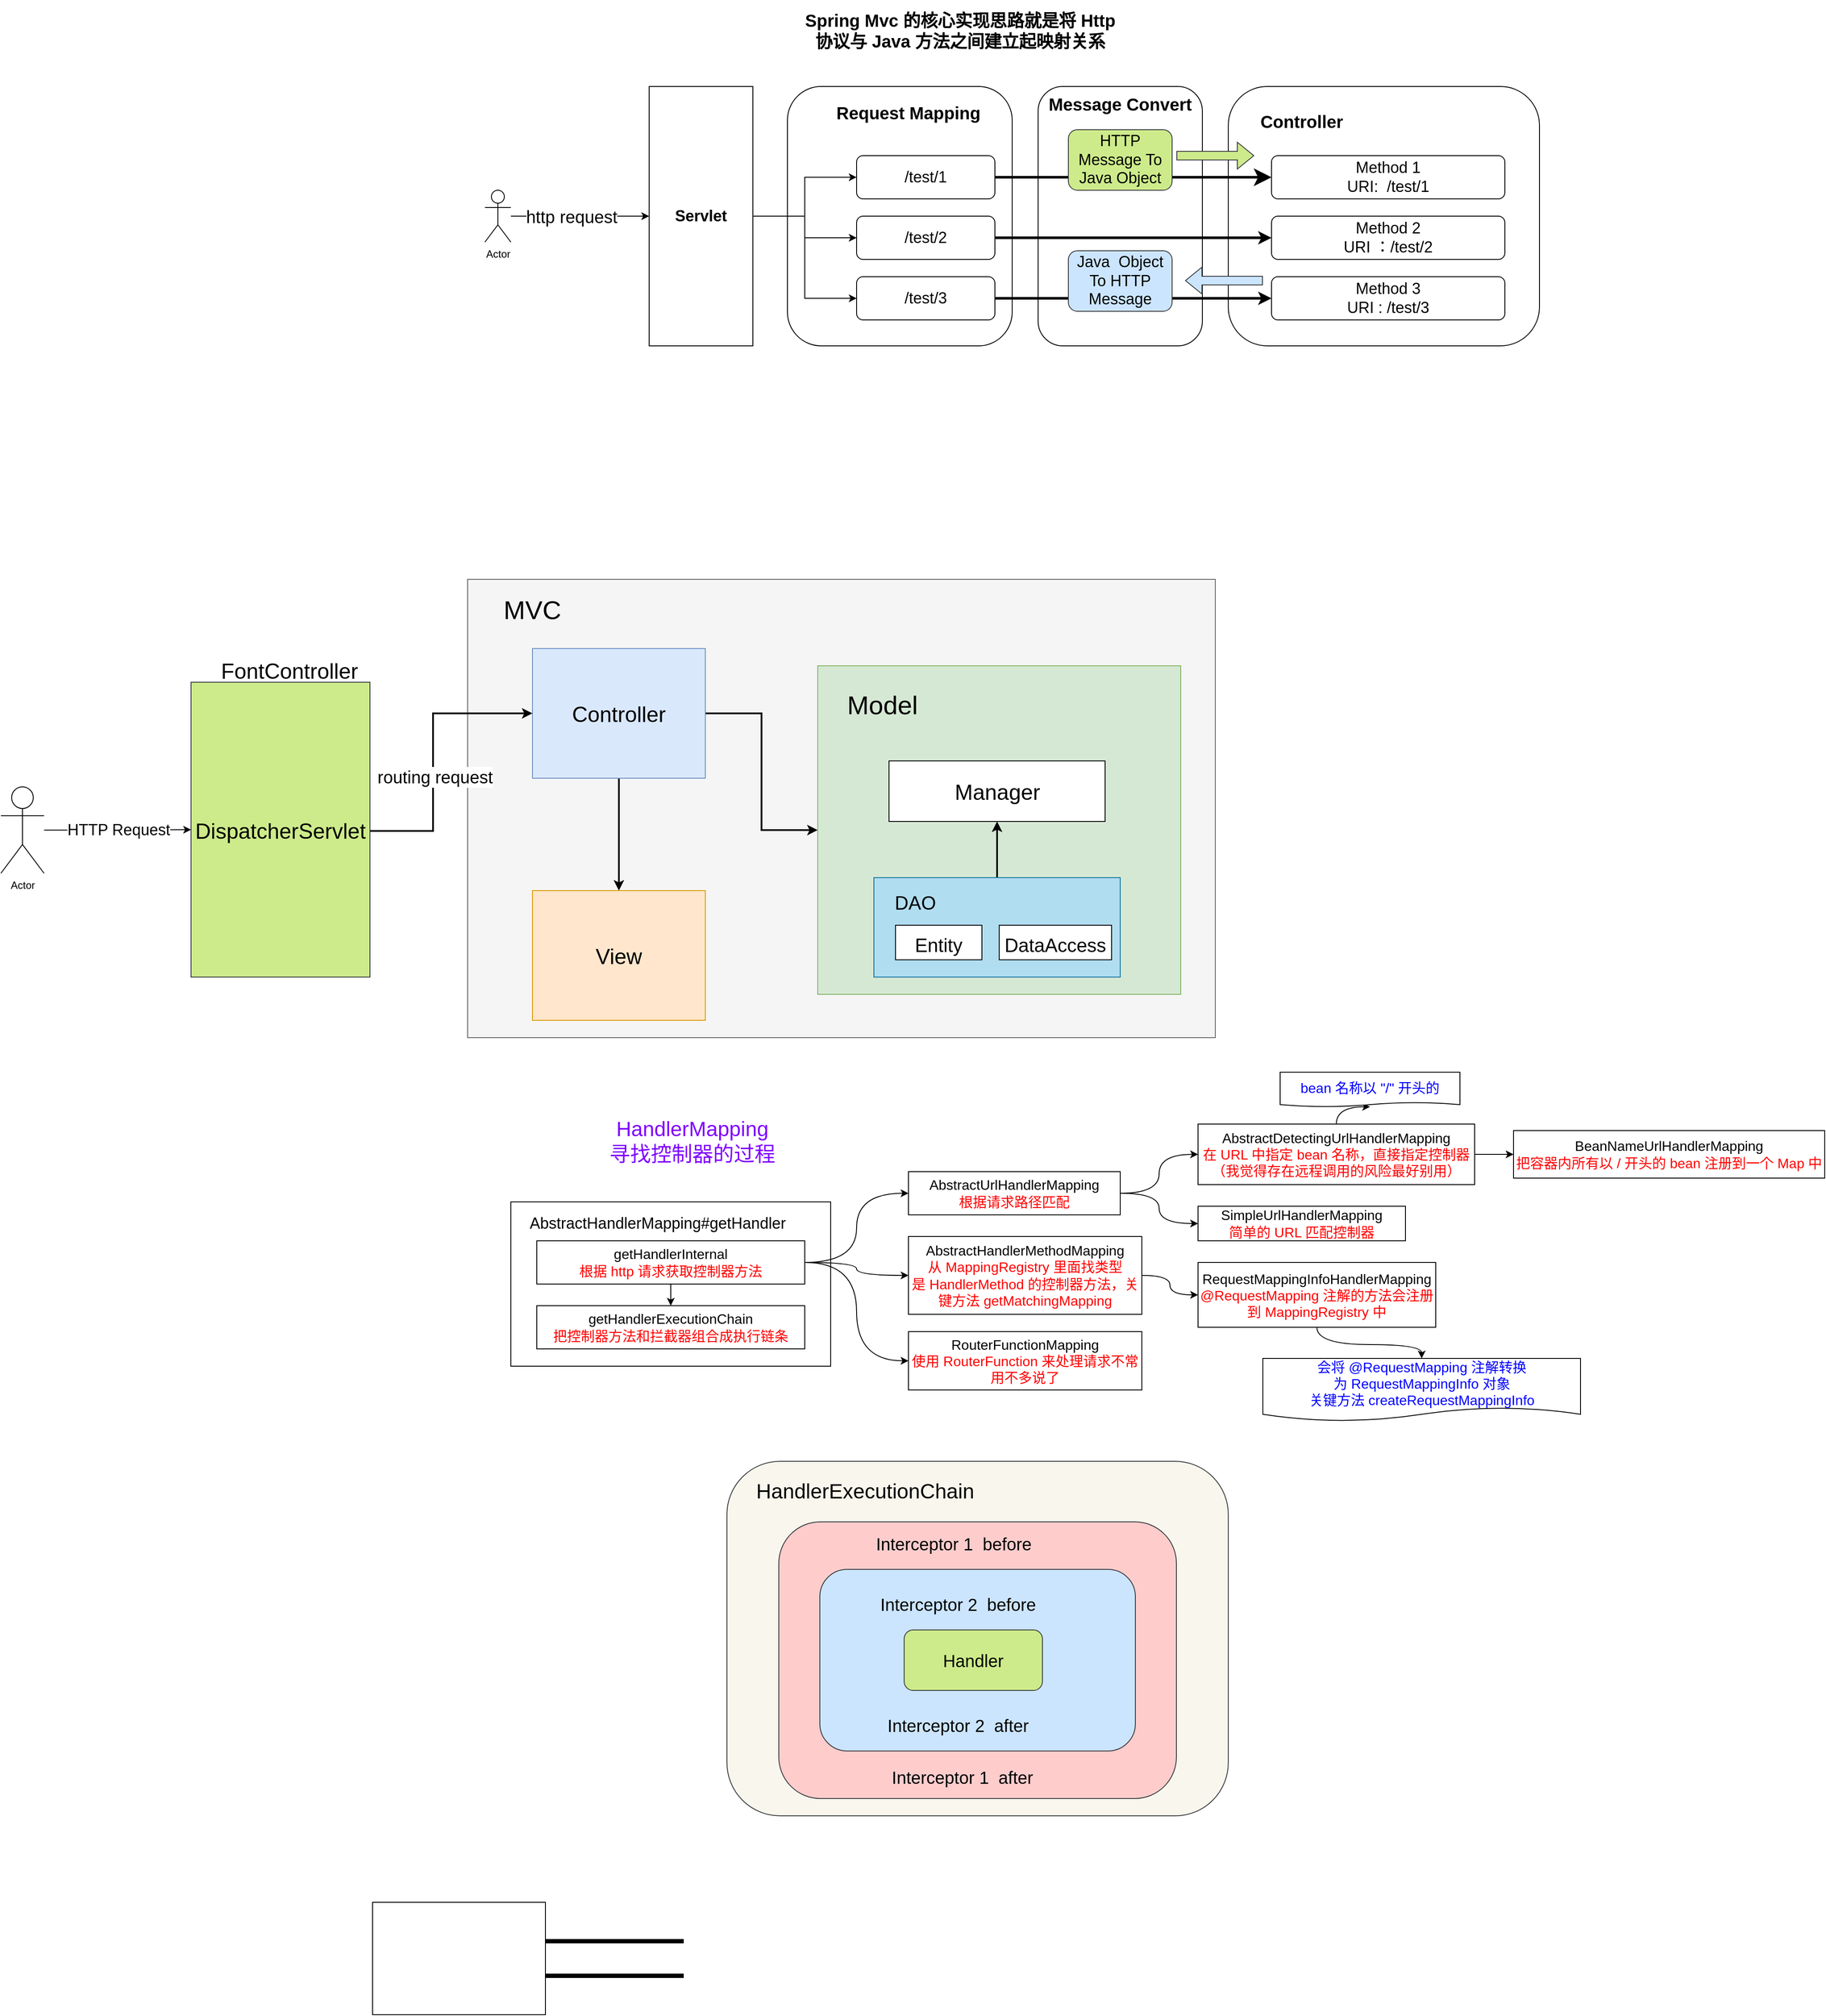<mxfile version="22.0.4" type="github">
  <diagram name="第 1 页" id="0abql_iOvC0QdY2ZX0is">
    <mxGraphModel dx="1841" dy="525" grid="1" gridSize="10" guides="1" tooltips="1" connect="1" arrows="1" fold="1" page="1" pageScale="1" pageWidth="827" pageHeight="1169" math="0" shadow="0">
      <root>
        <mxCell id="0" />
        <mxCell id="1" parent="0" />
        <mxCell id="Q98ZkcQ8B9xDj1xsU-A5-8" value="" style="rounded=1;whiteSpace=wrap;html=1;fillColor=#f9f7ed;strokeColor=#36393d;" parent="1" vertex="1">
          <mxGeometry x="50" y="1800" width="580" height="410" as="geometry" />
        </mxCell>
        <mxCell id="10Tzt0Tq10bFXuyb6pFD-25" value="" style="rounded=1;whiteSpace=wrap;html=1;" parent="1" vertex="1">
          <mxGeometry x="410" y="210" width="190" height="300" as="geometry" />
        </mxCell>
        <mxCell id="10Tzt0Tq10bFXuyb6pFD-18" value="" style="rounded=1;whiteSpace=wrap;html=1;" parent="1" vertex="1">
          <mxGeometry x="120" y="210" width="260" height="300" as="geometry" />
        </mxCell>
        <mxCell id="10Tzt0Tq10bFXuyb6pFD-2" value="" style="rounded=1;whiteSpace=wrap;html=1;" parent="1" vertex="1">
          <mxGeometry x="630" y="210" width="360" height="300" as="geometry" />
        </mxCell>
        <mxCell id="10Tzt0Tq10bFXuyb6pFD-3" value="&lt;font style=&quot;font-size: 20px;&quot;&gt;&lt;b style=&quot;&quot;&gt;Controller&lt;/b&gt;&lt;/font&gt;" style="text;html=1;strokeColor=none;fillColor=none;align=center;verticalAlign=middle;whiteSpace=wrap;rounded=0;" parent="1" vertex="1">
          <mxGeometry x="670" y="230" width="90" height="40" as="geometry" />
        </mxCell>
        <mxCell id="10Tzt0Tq10bFXuyb6pFD-4" value="&lt;font style=&quot;font-size: 18px;&quot;&gt;Method 1&lt;br&gt;URI:&amp;nbsp; /test/1&lt;br&gt;&lt;/font&gt;" style="rounded=1;whiteSpace=wrap;html=1;" parent="1" vertex="1">
          <mxGeometry x="680" y="290" width="270" height="50" as="geometry" />
        </mxCell>
        <mxCell id="10Tzt0Tq10bFXuyb6pFD-5" value="&lt;font style=&quot;font-size: 18px;&quot;&gt;Method 2&lt;br&gt;URI ：/test/2&lt;br&gt;&lt;/font&gt;" style="rounded=1;whiteSpace=wrap;html=1;" parent="1" vertex="1">
          <mxGeometry x="680" y="360" width="270" height="50" as="geometry" />
        </mxCell>
        <mxCell id="10Tzt0Tq10bFXuyb6pFD-6" value="&lt;font style=&quot;font-size: 18px;&quot;&gt;Method 3&lt;br&gt;URI : /test/3&lt;br&gt;&lt;/font&gt;" style="rounded=1;whiteSpace=wrap;html=1;" parent="1" vertex="1">
          <mxGeometry x="680" y="430" width="270" height="50" as="geometry" />
        </mxCell>
        <mxCell id="10Tzt0Tq10bFXuyb6pFD-12" style="edgeStyle=orthogonalEdgeStyle;rounded=0;orthogonalLoop=1;jettySize=auto;html=1;" parent="1" source="10Tzt0Tq10bFXuyb6pFD-7" target="10Tzt0Tq10bFXuyb6pFD-9" edge="1">
          <mxGeometry relative="1" as="geometry" />
        </mxCell>
        <mxCell id="10Tzt0Tq10bFXuyb6pFD-14" style="edgeStyle=orthogonalEdgeStyle;rounded=0;orthogonalLoop=1;jettySize=auto;html=1;" parent="1" source="10Tzt0Tq10bFXuyb6pFD-7" target="10Tzt0Tq10bFXuyb6pFD-10" edge="1">
          <mxGeometry relative="1" as="geometry" />
        </mxCell>
        <mxCell id="10Tzt0Tq10bFXuyb6pFD-16" style="edgeStyle=orthogonalEdgeStyle;rounded=0;orthogonalLoop=1;jettySize=auto;html=1;entryX=0;entryY=0.5;entryDx=0;entryDy=0;" parent="1" source="10Tzt0Tq10bFXuyb6pFD-7" target="10Tzt0Tq10bFXuyb6pFD-11" edge="1">
          <mxGeometry relative="1" as="geometry" />
        </mxCell>
        <mxCell id="10Tzt0Tq10bFXuyb6pFD-7" value="&lt;font style=&quot;font-size: 18px;&quot;&gt;&lt;b&gt;Servlet&lt;/b&gt;&lt;/font&gt;" style="rounded=0;whiteSpace=wrap;html=1;" parent="1" vertex="1">
          <mxGeometry x="-40" y="210" width="120" height="300" as="geometry" />
        </mxCell>
        <mxCell id="10Tzt0Tq10bFXuyb6pFD-13" style="edgeStyle=orthogonalEdgeStyle;rounded=0;orthogonalLoop=1;jettySize=auto;html=1;endSize=11;strokeWidth=3;" parent="1" source="10Tzt0Tq10bFXuyb6pFD-9" target="10Tzt0Tq10bFXuyb6pFD-4" edge="1">
          <mxGeometry relative="1" as="geometry" />
        </mxCell>
        <mxCell id="10Tzt0Tq10bFXuyb6pFD-9" value="&lt;font style=&quot;font-size: 18px;&quot;&gt;/test/1&lt;/font&gt;" style="rounded=1;whiteSpace=wrap;html=1;" parent="1" vertex="1">
          <mxGeometry x="200" y="290" width="160" height="50" as="geometry" />
        </mxCell>
        <mxCell id="10Tzt0Tq10bFXuyb6pFD-15" style="edgeStyle=orthogonalEdgeStyle;rounded=0;orthogonalLoop=1;jettySize=auto;html=1;strokeWidth=3;" parent="1" source="10Tzt0Tq10bFXuyb6pFD-10" target="10Tzt0Tq10bFXuyb6pFD-5" edge="1">
          <mxGeometry relative="1" as="geometry" />
        </mxCell>
        <mxCell id="10Tzt0Tq10bFXuyb6pFD-10" value="&lt;font style=&quot;font-size: 18px;&quot;&gt;/test/2&lt;/font&gt;" style="rounded=1;whiteSpace=wrap;html=1;" parent="1" vertex="1">
          <mxGeometry x="200" y="360" width="160" height="50" as="geometry" />
        </mxCell>
        <mxCell id="10Tzt0Tq10bFXuyb6pFD-17" style="edgeStyle=orthogonalEdgeStyle;rounded=0;orthogonalLoop=1;jettySize=auto;html=1;strokeWidth=3;" parent="1" source="10Tzt0Tq10bFXuyb6pFD-11" target="10Tzt0Tq10bFXuyb6pFD-6" edge="1">
          <mxGeometry relative="1" as="geometry" />
        </mxCell>
        <mxCell id="10Tzt0Tq10bFXuyb6pFD-11" value="&lt;font style=&quot;font-size: 18px;&quot;&gt;/test/3&lt;/font&gt;" style="rounded=1;whiteSpace=wrap;html=1;" parent="1" vertex="1">
          <mxGeometry x="200" y="430" width="160" height="50" as="geometry" />
        </mxCell>
        <mxCell id="10Tzt0Tq10bFXuyb6pFD-19" value="&lt;font style=&quot;font-size: 20px;&quot;&gt;&lt;b style=&quot;&quot;&gt;Request Mapping&lt;/b&gt;&lt;/font&gt;" style="text;html=1;strokeColor=none;fillColor=none;align=center;verticalAlign=middle;whiteSpace=wrap;rounded=0;" parent="1" vertex="1">
          <mxGeometry x="175" y="220" width="170" height="40" as="geometry" />
        </mxCell>
        <mxCell id="10Tzt0Tq10bFXuyb6pFD-21" style="edgeStyle=orthogonalEdgeStyle;rounded=0;orthogonalLoop=1;jettySize=auto;html=1;" parent="1" source="10Tzt0Tq10bFXuyb6pFD-20" target="10Tzt0Tq10bFXuyb6pFD-7" edge="1">
          <mxGeometry relative="1" as="geometry" />
        </mxCell>
        <mxCell id="10Tzt0Tq10bFXuyb6pFD-22" value="&lt;font style=&quot;font-size: 20px;&quot;&gt;http request&lt;/font&gt;" style="edgeLabel;html=1;align=center;verticalAlign=middle;resizable=0;points=[];" parent="10Tzt0Tq10bFXuyb6pFD-21" vertex="1" connectable="0">
          <mxGeometry x="-0.287" y="-3" relative="1" as="geometry">
            <mxPoint x="13" y="-3" as="offset" />
          </mxGeometry>
        </mxCell>
        <mxCell id="10Tzt0Tq10bFXuyb6pFD-20" value="Actor" style="shape=umlActor;verticalLabelPosition=bottom;verticalAlign=top;html=1;outlineConnect=0;" parent="1" vertex="1">
          <mxGeometry x="-230" y="330" width="30" height="60" as="geometry" />
        </mxCell>
        <mxCell id="10Tzt0Tq10bFXuyb6pFD-23" value="&lt;font style=&quot;font-size: 20px;&quot;&gt;&lt;b style=&quot;&quot;&gt;Spring Mvc 的核心实现思路就是将 Http 协议与 Java 方法之间建立起映射关系&lt;/b&gt;&lt;/font&gt;" style="text;html=1;strokeColor=none;fillColor=none;align=center;verticalAlign=middle;whiteSpace=wrap;rounded=0;" parent="1" vertex="1">
          <mxGeometry x="130" y="110" width="380" height="70" as="geometry" />
        </mxCell>
        <mxCell id="10Tzt0Tq10bFXuyb6pFD-26" value="&lt;font style=&quot;font-size: 20px;&quot;&gt;&lt;b style=&quot;&quot;&gt;Message Convert&lt;/b&gt;&lt;/font&gt;" style="text;html=1;strokeColor=none;fillColor=none;align=center;verticalAlign=middle;whiteSpace=wrap;rounded=0;" parent="1" vertex="1">
          <mxGeometry x="420" y="210" width="170" height="40" as="geometry" />
        </mxCell>
        <mxCell id="10Tzt0Tq10bFXuyb6pFD-29" value="&lt;font style=&quot;font-size: 18px;&quot;&gt;HTTP Message To Java Object&lt;/font&gt;" style="rounded=1;whiteSpace=wrap;html=1;fillColor=#cdeb8b;strokeColor=#36393d;" parent="1" vertex="1">
          <mxGeometry x="445" y="260" width="120" height="70" as="geometry" />
        </mxCell>
        <mxCell id="10Tzt0Tq10bFXuyb6pFD-30" value="&lt;font style=&quot;font-size: 18px;&quot;&gt;Java&amp;nbsp; Object To HTTP Message&lt;/font&gt;" style="rounded=1;whiteSpace=wrap;html=1;fillColor=#cce5ff;strokeColor=#36393d;" parent="1" vertex="1">
          <mxGeometry x="445" y="400" width="120" height="70" as="geometry" />
        </mxCell>
        <mxCell id="10Tzt0Tq10bFXuyb6pFD-31" value="" style="shape=flexArrow;endArrow=classic;html=1;rounded=0;fillColor=#cdeb8b;strokeColor=#36393d;" parent="1" edge="1">
          <mxGeometry width="50" height="50" relative="1" as="geometry">
            <mxPoint x="570" y="290" as="sourcePoint" />
            <mxPoint x="660" y="290" as="targetPoint" />
          </mxGeometry>
        </mxCell>
        <mxCell id="10Tzt0Tq10bFXuyb6pFD-32" value="" style="shape=flexArrow;endArrow=classic;html=1;rounded=0;fillColor=#cce5ff;strokeColor=#36393d;" parent="1" edge="1">
          <mxGeometry width="50" height="50" relative="1" as="geometry">
            <mxPoint x="670" y="434.5" as="sourcePoint" />
            <mxPoint x="580" y="434.5" as="targetPoint" />
          </mxGeometry>
        </mxCell>
        <mxCell id="taZi2zHfxL4B1svhan_J-2" value="" style="rounded=0;whiteSpace=wrap;html=1;fillColor=#f5f5f5;fontColor=#333333;strokeColor=#666666;" parent="1" vertex="1">
          <mxGeometry x="-250" y="780" width="865" height="530" as="geometry" />
        </mxCell>
        <mxCell id="taZi2zHfxL4B1svhan_J-3" style="edgeStyle=orthogonalEdgeStyle;rounded=0;orthogonalLoop=1;jettySize=auto;html=1;fontSize=25;strokeWidth=2;" parent="1" source="taZi2zHfxL4B1svhan_J-5" target="taZi2zHfxL4B1svhan_J-7" edge="1">
          <mxGeometry relative="1" as="geometry" />
        </mxCell>
        <mxCell id="taZi2zHfxL4B1svhan_J-4" style="edgeStyle=orthogonalEdgeStyle;rounded=0;orthogonalLoop=1;jettySize=auto;html=1;exitX=0.5;exitY=1;exitDx=0;exitDy=0;fontSize=25;strokeWidth=2;" parent="1" source="taZi2zHfxL4B1svhan_J-5" target="taZi2zHfxL4B1svhan_J-6" edge="1">
          <mxGeometry relative="1" as="geometry" />
        </mxCell>
        <mxCell id="taZi2zHfxL4B1svhan_J-5" value="&lt;font style=&quot;font-size: 25px;&quot;&gt;Controller&lt;/font&gt;" style="rounded=0;whiteSpace=wrap;html=1;fillColor=#dae8fc;strokeColor=#6c8ebf;" parent="1" vertex="1">
          <mxGeometry x="-175" y="860" width="200" height="150" as="geometry" />
        </mxCell>
        <mxCell id="taZi2zHfxL4B1svhan_J-6" value="&lt;font style=&quot;font-size: 25px;&quot;&gt;View&lt;/font&gt;" style="rounded=0;whiteSpace=wrap;html=1;fillColor=#ffe6cc;strokeColor=#d79b00;" parent="1" vertex="1">
          <mxGeometry x="-175" y="1140" width="200" height="150" as="geometry" />
        </mxCell>
        <mxCell id="taZi2zHfxL4B1svhan_J-7" value="" style="rounded=0;whiteSpace=wrap;html=1;fillColor=#d5e8d4;strokeColor=#82b366;" parent="1" vertex="1">
          <mxGeometry x="155" y="880" width="420" height="380" as="geometry" />
        </mxCell>
        <mxCell id="taZi2zHfxL4B1svhan_J-8" style="edgeStyle=orthogonalEdgeStyle;rounded=0;orthogonalLoop=1;jettySize=auto;html=1;exitX=0.5;exitY=0;exitDx=0;exitDy=0;entryX=0.5;entryY=1;entryDx=0;entryDy=0;fontSize=30;strokeWidth=2;" parent="1" source="taZi2zHfxL4B1svhan_J-9" target="taZi2zHfxL4B1svhan_J-10" edge="1">
          <mxGeometry relative="1" as="geometry" />
        </mxCell>
        <mxCell id="taZi2zHfxL4B1svhan_J-9" value="" style="rounded=0;whiteSpace=wrap;html=1;fontSize=25;fillColor=#b1ddf0;strokeColor=#10739e;" parent="1" vertex="1">
          <mxGeometry x="220" y="1125" width="285" height="115" as="geometry" />
        </mxCell>
        <mxCell id="taZi2zHfxL4B1svhan_J-10" value="Manager" style="rounded=0;whiteSpace=wrap;html=1;fontSize=25;" parent="1" vertex="1">
          <mxGeometry x="237.5" y="990" width="250" height="70" as="geometry" />
        </mxCell>
        <mxCell id="taZi2zHfxL4B1svhan_J-11" value="&lt;font style=&quot;font-size: 30px;&quot;&gt;MVC&lt;/font&gt;" style="text;html=1;strokeColor=none;fillColor=none;align=center;verticalAlign=middle;whiteSpace=wrap;rounded=0;fontSize=25;" parent="1" vertex="1">
          <mxGeometry x="-230" y="790" width="110" height="50" as="geometry" />
        </mxCell>
        <mxCell id="taZi2zHfxL4B1svhan_J-12" value="&lt;font style=&quot;font-size: 30px;&quot;&gt;Model&lt;/font&gt;" style="text;html=1;strokeColor=none;fillColor=none;align=center;verticalAlign=middle;whiteSpace=wrap;rounded=0;fontSize=25;" parent="1" vertex="1">
          <mxGeometry x="175" y="900" width="110" height="50" as="geometry" />
        </mxCell>
        <mxCell id="taZi2zHfxL4B1svhan_J-13" value="&lt;font style=&quot;font-size: 22px;&quot;&gt;Entity&lt;/font&gt;" style="rounded=0;whiteSpace=wrap;html=1;fontSize=30;" parent="1" vertex="1">
          <mxGeometry x="245" y="1180" width="100" height="40" as="geometry" />
        </mxCell>
        <mxCell id="taZi2zHfxL4B1svhan_J-14" value="&lt;font style=&quot;font-size: 22px;&quot;&gt;DataAccess&lt;/font&gt;" style="rounded=0;whiteSpace=wrap;html=1;fontSize=30;" parent="1" vertex="1">
          <mxGeometry x="365" y="1180" width="130" height="40" as="geometry" />
        </mxCell>
        <mxCell id="taZi2zHfxL4B1svhan_J-15" value="DAO" style="text;html=1;strokeColor=none;fillColor=none;align=center;verticalAlign=middle;whiteSpace=wrap;rounded=0;fontSize=22;" parent="1" vertex="1">
          <mxGeometry x="237.5" y="1140" width="60" height="30" as="geometry" />
        </mxCell>
        <mxCell id="taZi2zHfxL4B1svhan_J-17" style="edgeStyle=orthogonalEdgeStyle;rounded=0;orthogonalLoop=1;jettySize=auto;html=1;entryX=0;entryY=0.5;entryDx=0;entryDy=0;strokeWidth=2;" parent="1" source="taZi2zHfxL4B1svhan_J-16" target="taZi2zHfxL4B1svhan_J-5" edge="1">
          <mxGeometry relative="1" as="geometry">
            <Array as="points">
              <mxPoint x="-290" y="1071" />
              <mxPoint x="-290" y="935" />
            </Array>
          </mxGeometry>
        </mxCell>
        <mxCell id="taZi2zHfxL4B1svhan_J-22" value="&lt;font style=&quot;font-size: 20px;&quot;&gt;routing request&lt;/font&gt;" style="edgeLabel;html=1;align=center;verticalAlign=middle;resizable=0;points=[];" parent="taZi2zHfxL4B1svhan_J-17" vertex="1" connectable="0">
          <mxGeometry x="-0.155" y="-2" relative="1" as="geometry">
            <mxPoint y="1" as="offset" />
          </mxGeometry>
        </mxCell>
        <mxCell id="taZi2zHfxL4B1svhan_J-16" value="&lt;font style=&quot;font-size: 25px;&quot;&gt;DispatcherServlet&lt;/font&gt;" style="rounded=0;whiteSpace=wrap;html=1;fillColor=#cdeb8b;strokeColor=#36393d;" parent="1" vertex="1">
          <mxGeometry x="-570" y="899" width="207" height="341" as="geometry" />
        </mxCell>
        <mxCell id="taZi2zHfxL4B1svhan_J-18" value="&lt;font style=&quot;font-size: 25px;&quot;&gt;FontController&lt;/font&gt;" style="text;html=1;strokeColor=none;fillColor=none;align=center;verticalAlign=middle;whiteSpace=wrap;rounded=0;" parent="1" vertex="1">
          <mxGeometry x="-526.5" y="870" width="140" height="30" as="geometry" />
        </mxCell>
        <mxCell id="taZi2zHfxL4B1svhan_J-20" style="edgeStyle=orthogonalEdgeStyle;rounded=0;orthogonalLoop=1;jettySize=auto;html=1;entryX=0;entryY=0.5;entryDx=0;entryDy=0;" parent="1" source="taZi2zHfxL4B1svhan_J-19" target="taZi2zHfxL4B1svhan_J-16" edge="1">
          <mxGeometry relative="1" as="geometry" />
        </mxCell>
        <mxCell id="taZi2zHfxL4B1svhan_J-21" value="&lt;font style=&quot;font-size: 18px;&quot;&gt;HTTP Request&lt;/font&gt;" style="edgeLabel;html=1;align=center;verticalAlign=middle;resizable=0;points=[];" parent="taZi2zHfxL4B1svhan_J-20" vertex="1" connectable="0">
          <mxGeometry x="-0.26" y="1" relative="1" as="geometry">
            <mxPoint x="23" y="1" as="offset" />
          </mxGeometry>
        </mxCell>
        <mxCell id="taZi2zHfxL4B1svhan_J-19" value="Actor" style="shape=umlActor;verticalLabelPosition=bottom;verticalAlign=top;html=1;outlineConnect=0;" parent="1" vertex="1">
          <mxGeometry x="-790" y="1020" width="50" height="100" as="geometry" />
        </mxCell>
        <mxCell id="3lszufqdUvXLjo91GpNb-1" value="" style="rounded=0;whiteSpace=wrap;html=1;" parent="1" vertex="1">
          <mxGeometry x="-200" y="1500" width="370" height="190" as="geometry" />
        </mxCell>
        <mxCell id="3lszufqdUvXLjo91GpNb-7" value="" style="edgeStyle=orthogonalEdgeStyle;orthogonalLoop=1;jettySize=auto;html=1;entryX=0;entryY=0.5;entryDx=0;entryDy=0;curved=1;" parent="1" source="3lszufqdUvXLjo91GpNb-2" target="3lszufqdUvXLjo91GpNb-6" edge="1">
          <mxGeometry relative="1" as="geometry" />
        </mxCell>
        <mxCell id="3lszufqdUvXLjo91GpNb-19" style="edgeStyle=orthogonalEdgeStyle;orthogonalLoop=1;jettySize=auto;html=1;entryX=0;entryY=0.5;entryDx=0;entryDy=0;curved=1;" parent="1" source="3lszufqdUvXLjo91GpNb-2" target="3lszufqdUvXLjo91GpNb-18" edge="1">
          <mxGeometry relative="1" as="geometry" />
        </mxCell>
        <mxCell id="3lszufqdUvXLjo91GpNb-26" style="edgeStyle=orthogonalEdgeStyle;orthogonalLoop=1;jettySize=auto;html=1;entryX=0;entryY=0.5;entryDx=0;entryDy=0;curved=1;" parent="1" source="3lszufqdUvXLjo91GpNb-2" target="3lszufqdUvXLjo91GpNb-25" edge="1">
          <mxGeometry relative="1" as="geometry" />
        </mxCell>
        <mxCell id="3lszufqdUvXLjo91GpNb-27" style="edgeStyle=orthogonalEdgeStyle;rounded=0;orthogonalLoop=1;jettySize=auto;html=1;entryX=0.5;entryY=0;entryDx=0;entryDy=0;" parent="1" source="3lszufqdUvXLjo91GpNb-2" target="3lszufqdUvXLjo91GpNb-3" edge="1">
          <mxGeometry relative="1" as="geometry" />
        </mxCell>
        <mxCell id="3lszufqdUvXLjo91GpNb-2" value="&lt;font style=&quot;font-size: 16px;&quot;&gt;getHandlerInternal&lt;br&gt;&lt;font color=&quot;#ff0000&quot;&gt;根据 http 请求获取控制器方法&lt;/font&gt;&lt;/font&gt;" style="rounded=0;whiteSpace=wrap;html=1;" parent="1" vertex="1">
          <mxGeometry x="-170" y="1545" width="310" height="50" as="geometry" />
        </mxCell>
        <mxCell id="3lszufqdUvXLjo91GpNb-3" value="&lt;font style=&quot;font-size: 16px;&quot;&gt;getHandlerExecutionChain&lt;br&gt;&lt;font color=&quot;#ff0000&quot;&gt;把控制器方法和拦截器组合成执行链条&lt;/font&gt;&lt;/font&gt;" style="rounded=0;whiteSpace=wrap;html=1;" parent="1" vertex="1">
          <mxGeometry x="-170" y="1620" width="310" height="50" as="geometry" />
        </mxCell>
        <mxCell id="3lszufqdUvXLjo91GpNb-4" value="&lt;font style=&quot;font-size: 18px;&quot;&gt;AbstractHandlerMapping#getHandler&lt;/font&gt;" style="text;html=1;strokeColor=none;fillColor=none;align=center;verticalAlign=middle;whiteSpace=wrap;rounded=0;" parent="1" vertex="1">
          <mxGeometry x="-190" y="1510" width="320" height="30" as="geometry" />
        </mxCell>
        <mxCell id="3lszufqdUvXLjo91GpNb-13" style="edgeStyle=orthogonalEdgeStyle;orthogonalLoop=1;jettySize=auto;html=1;entryX=0;entryY=0.5;entryDx=0;entryDy=0;curved=1;" parent="1" source="3lszufqdUvXLjo91GpNb-6" target="3lszufqdUvXLjo91GpNb-9" edge="1">
          <mxGeometry relative="1" as="geometry">
            <mxPoint x="565" y="1420" as="targetPoint" />
          </mxGeometry>
        </mxCell>
        <mxCell id="3lszufqdUvXLjo91GpNb-17" style="edgeStyle=orthogonalEdgeStyle;orthogonalLoop=1;jettySize=auto;html=1;entryX=0;entryY=0.5;entryDx=0;entryDy=0;exitX=1;exitY=0.5;exitDx=0;exitDy=0;curved=1;" parent="1" source="3lszufqdUvXLjo91GpNb-6" target="3lszufqdUvXLjo91GpNb-16" edge="1">
          <mxGeometry relative="1" as="geometry">
            <mxPoint x="575" y="1500" as="targetPoint" />
          </mxGeometry>
        </mxCell>
        <mxCell id="3lszufqdUvXLjo91GpNb-6" value="&lt;font style=&quot;&quot;&gt;&lt;font style=&quot;font-size: 16px;&quot;&gt;AbstractUrlHandlerMapping&lt;br&gt;&lt;font color=&quot;#ff0000&quot;&gt;根据请求路径匹配&lt;/font&gt;&lt;/font&gt;&lt;br&gt;&lt;/font&gt;" style="whiteSpace=wrap;html=1;rounded=0;" parent="1" vertex="1">
          <mxGeometry x="260" y="1465" width="245" height="50" as="geometry" />
        </mxCell>
        <mxCell id="3lszufqdUvXLjo91GpNb-12" value="" style="edgeStyle=orthogonalEdgeStyle;orthogonalLoop=1;jettySize=auto;html=1;curved=1;" parent="1" source="3lszufqdUvXLjo91GpNb-9" target="3lszufqdUvXLjo91GpNb-11" edge="1">
          <mxGeometry relative="1" as="geometry" />
        </mxCell>
        <mxCell id="3lszufqdUvXLjo91GpNb-15" value="" style="edgeStyle=orthogonalEdgeStyle;rounded=0;orthogonalLoop=1;jettySize=auto;html=1;" parent="1" source="3lszufqdUvXLjo91GpNb-9" target="3lszufqdUvXLjo91GpNb-14" edge="1">
          <mxGeometry relative="1" as="geometry" />
        </mxCell>
        <mxCell id="3lszufqdUvXLjo91GpNb-9" value="&lt;font style=&quot;&quot;&gt;&lt;font style=&quot;font-size: 16px;&quot;&gt;&lt;font style=&quot;&quot;&gt;AbstractDetectingUrlHandlerMapping&lt;br&gt;&lt;/font&gt;&lt;font color=&quot;#ff0000&quot; style=&quot;&quot;&gt;在 URL 中指定 bean 名称，直接指定控制器（我觉得存在远程调用的风险最好别用）&lt;/font&gt;&lt;/font&gt;&lt;br&gt;&lt;/font&gt;" style="whiteSpace=wrap;html=1;rounded=0;" parent="1" vertex="1">
          <mxGeometry x="595" y="1410" width="320" height="70" as="geometry" />
        </mxCell>
        <mxCell id="3lszufqdUvXLjo91GpNb-11" value="&lt;font color=&quot;#0000ff&quot; style=&quot;font-size: 16px;&quot;&gt;bean 名称以 &quot;/&quot; 开头的&lt;/font&gt;" style="shape=document;whiteSpace=wrap;html=1;boundedLbl=1;rounded=0;size=0.125;" parent="1" vertex="1">
          <mxGeometry x="690" y="1350" width="208" height="40" as="geometry" />
        </mxCell>
        <mxCell id="3lszufqdUvXLjo91GpNb-14" value="&lt;font style=&quot;&quot;&gt;&lt;font style=&quot;font-size: 16px;&quot;&gt;&lt;font style=&quot;&quot;&gt;BeanNameUrlHandlerMapping&lt;br&gt;&lt;/font&gt;&lt;font color=&quot;#ff0000&quot;&gt;把容器内所有以 / 开头的 bean 注册到一个 Map 中&lt;/font&gt;&lt;/font&gt;&lt;br&gt;&lt;/font&gt;" style="whiteSpace=wrap;html=1;rounded=0;" parent="1" vertex="1">
          <mxGeometry x="960" y="1417.5" width="360" height="55" as="geometry" />
        </mxCell>
        <mxCell id="3lszufqdUvXLjo91GpNb-16" value="&lt;font style=&quot;&quot;&gt;&lt;font style=&quot;font-size: 16px;&quot;&gt;&lt;font style=&quot;&quot;&gt;SimpleUrlHandlerMapping&lt;br&gt;&lt;/font&gt;&lt;font color=&quot;#ff0000&quot;&gt;简单的 URL 匹配控制器&lt;/font&gt;&lt;/font&gt;&lt;br&gt;&lt;/font&gt;" style="whiteSpace=wrap;html=1;rounded=0;" parent="1" vertex="1">
          <mxGeometry x="595" y="1505" width="240" height="40" as="geometry" />
        </mxCell>
        <mxCell id="3lszufqdUvXLjo91GpNb-22" style="edgeStyle=orthogonalEdgeStyle;orthogonalLoop=1;jettySize=auto;html=1;entryX=0;entryY=0.5;entryDx=0;entryDy=0;curved=1;" parent="1" source="3lszufqdUvXLjo91GpNb-18" target="3lszufqdUvXLjo91GpNb-21" edge="1">
          <mxGeometry relative="1" as="geometry">
            <mxPoint x="575" y="1597.5" as="targetPoint" />
          </mxGeometry>
        </mxCell>
        <mxCell id="3lszufqdUvXLjo91GpNb-18" value="&lt;font style=&quot;font-size: 16px;&quot;&gt;&lt;font style=&quot;&quot;&gt;&lt;font style=&quot;&quot;&gt;&lt;font style=&quot;&quot;&gt;AbstractHandlerMethodMapping&lt;br&gt;&lt;/font&gt;&lt;font style=&quot;&quot; color=&quot;#ff0000&quot;&gt;从&amp;nbsp;MappingRegistry 里面找类型是&amp;nbsp;&lt;/font&gt;&lt;/font&gt;&lt;font style=&quot;&quot; color=&quot;#ff0000&quot;&gt;HandlerMethod 的控制器方法，关键方法&amp;nbsp;&lt;/font&gt;&lt;/font&gt;&lt;font color=&quot;#ff0000&quot;&gt;getMatchingMapping&lt;/font&gt;&lt;/font&gt;" style="whiteSpace=wrap;html=1;rounded=0;" parent="1" vertex="1">
          <mxGeometry x="260" y="1540" width="270" height="90" as="geometry" />
        </mxCell>
        <mxCell id="3lszufqdUvXLjo91GpNb-24" value="" style="edgeStyle=orthogonalEdgeStyle;orthogonalLoop=1;jettySize=auto;html=1;curved=1;" parent="1" source="3lszufqdUvXLjo91GpNb-21" target="3lszufqdUvXLjo91GpNb-23" edge="1">
          <mxGeometry relative="1" as="geometry" />
        </mxCell>
        <mxCell id="3lszufqdUvXLjo91GpNb-21" value="&lt;font style=&quot;&quot;&gt;&lt;font style=&quot;font-size: 16px;&quot;&gt;&lt;font style=&quot;&quot;&gt;RequestMappingInfoHandlerMapping&lt;br&gt;&lt;/font&gt;&lt;font color=&quot;#ff0000&quot;&gt;@RequestMapping 注解的方法会注册到&amp;nbsp;MappingRegistry 中&lt;/font&gt;&lt;/font&gt;&lt;br&gt;&lt;/font&gt;" style="whiteSpace=wrap;html=1;rounded=0;" parent="1" vertex="1">
          <mxGeometry x="595" y="1570" width="275" height="75" as="geometry" />
        </mxCell>
        <mxCell id="3lszufqdUvXLjo91GpNb-23" value="&lt;font color=&quot;#0000ff&quot;&gt;&lt;font style=&quot;font-size: 16px;&quot;&gt;会将&amp;nbsp;@RequestMapping 注解转换为&amp;nbsp;RequestMappingInfo 对象&lt;br&gt;关键方法&amp;nbsp;&lt;/font&gt;&lt;font style=&quot;font-size: 16px;&quot;&gt;createRequestMappingInfo&lt;/font&gt;&lt;/font&gt;" style="shape=document;whiteSpace=wrap;html=1;boundedLbl=1;rounded=0;size=0.216;" parent="1" vertex="1">
          <mxGeometry x="670" y="1681" width="367.5" height="72.5" as="geometry" />
        </mxCell>
        <mxCell id="3lszufqdUvXLjo91GpNb-25" value="&lt;font style=&quot;font-size: 16px;&quot;&gt;RouterFunctionMapping&lt;br&gt;&lt;font color=&quot;#ff0000&quot;&gt;使用&amp;nbsp;RouterFunction 来处理请求不常用不多说了&lt;/font&gt;&lt;br&gt;&lt;/font&gt;" style="whiteSpace=wrap;html=1;rounded=0;" parent="1" vertex="1">
          <mxGeometry x="260" y="1650" width="270" height="67.5" as="geometry" />
        </mxCell>
        <mxCell id="3lszufqdUvXLjo91GpNb-28" value="&lt;font color=&quot;#7f00ff&quot; style=&quot;font-size: 24px;&quot;&gt;HandlerMapping &lt;br&gt;寻找控制器的过程&lt;/font&gt;" style="text;html=1;strokeColor=none;fillColor=none;align=center;verticalAlign=middle;whiteSpace=wrap;rounded=0;" parent="1" vertex="1">
          <mxGeometry x="-120" y="1400" width="260" height="60" as="geometry" />
        </mxCell>
        <mxCell id="Q98ZkcQ8B9xDj1xsU-A5-1" value="" style="rounded=1;whiteSpace=wrap;html=1;fillColor=#ffcccc;strokeColor=#36393d;" parent="1" vertex="1">
          <mxGeometry x="110" y="1870" width="460" height="320" as="geometry" />
        </mxCell>
        <mxCell id="Q98ZkcQ8B9xDj1xsU-A5-2" value="" style="rounded=1;whiteSpace=wrap;html=1;fillColor=#cce5ff;strokeColor=#36393d;" parent="1" vertex="1">
          <mxGeometry x="157.5" y="1925" width="365" height="210" as="geometry" />
        </mxCell>
        <mxCell id="Q98ZkcQ8B9xDj1xsU-A5-3" value="&lt;font style=&quot;font-size: 20px;&quot;&gt;Handler&lt;/font&gt;" style="rounded=1;whiteSpace=wrap;html=1;fillColor=#cdeb8b;strokeColor=#36393d;" parent="1" vertex="1">
          <mxGeometry x="255" y="1995" width="160" height="70" as="geometry" />
        </mxCell>
        <mxCell id="Q98ZkcQ8B9xDj1xsU-A5-4" value="&lt;font style=&quot;font-size: 20px;&quot;&gt;Interceptor 2&amp;nbsp; before&lt;/font&gt;" style="text;html=1;strokeColor=none;fillColor=none;align=center;verticalAlign=middle;whiteSpace=wrap;rounded=0;" parent="1" vertex="1">
          <mxGeometry x="215" y="1950" width="205" height="30" as="geometry" />
        </mxCell>
        <mxCell id="Q98ZkcQ8B9xDj1xsU-A5-5" value="&lt;font style=&quot;font-size: 20px;&quot;&gt;Interceptor 2&amp;nbsp; after&lt;/font&gt;" style="text;html=1;strokeColor=none;fillColor=none;align=center;verticalAlign=middle;whiteSpace=wrap;rounded=0;" parent="1" vertex="1">
          <mxGeometry x="215" y="2090" width="205" height="30" as="geometry" />
        </mxCell>
        <mxCell id="Q98ZkcQ8B9xDj1xsU-A5-6" value="&lt;font style=&quot;font-size: 20px;&quot;&gt;Interceptor 1&amp;nbsp; before&lt;/font&gt;" style="text;html=1;strokeColor=none;fillColor=none;align=center;verticalAlign=middle;whiteSpace=wrap;rounded=0;" parent="1" vertex="1">
          <mxGeometry x="210" y="1880" width="205" height="30" as="geometry" />
        </mxCell>
        <mxCell id="Q98ZkcQ8B9xDj1xsU-A5-7" value="&lt;font style=&quot;font-size: 20px;&quot;&gt;Interceptor 1&amp;nbsp; after&lt;/font&gt;" style="text;html=1;strokeColor=none;fillColor=none;align=center;verticalAlign=middle;whiteSpace=wrap;rounded=0;" parent="1" vertex="1">
          <mxGeometry x="220" y="2150" width="205" height="30" as="geometry" />
        </mxCell>
        <mxCell id="Q98ZkcQ8B9xDj1xsU-A5-9" value="&lt;font style=&quot;font-size: 24px;&quot;&gt;HandlerExecutionChain&lt;/font&gt;" style="text;html=1;strokeColor=none;fillColor=none;align=center;verticalAlign=middle;whiteSpace=wrap;rounded=0;" parent="1" vertex="1">
          <mxGeometry x="90" y="1810" width="240" height="50" as="geometry" />
        </mxCell>
        <mxCell id="3CwiVeuf_U36mDHTG-8X-5" value="" style="rounded=0;whiteSpace=wrap;html=1;" vertex="1" parent="1">
          <mxGeometry x="-360" y="2310" width="200" height="130" as="geometry" />
        </mxCell>
        <mxCell id="3CwiVeuf_U36mDHTG-8X-7" value="" style="line;strokeWidth=5;html=1;" vertex="1" parent="1">
          <mxGeometry x="-160" y="2350" width="160" height="10" as="geometry" />
        </mxCell>
        <mxCell id="3CwiVeuf_U36mDHTG-8X-8" value="" style="line;strokeWidth=5;html=1;" vertex="1" parent="1">
          <mxGeometry x="-160" y="2390" width="160" height="10" as="geometry" />
        </mxCell>
      </root>
    </mxGraphModel>
  </diagram>
</mxfile>
